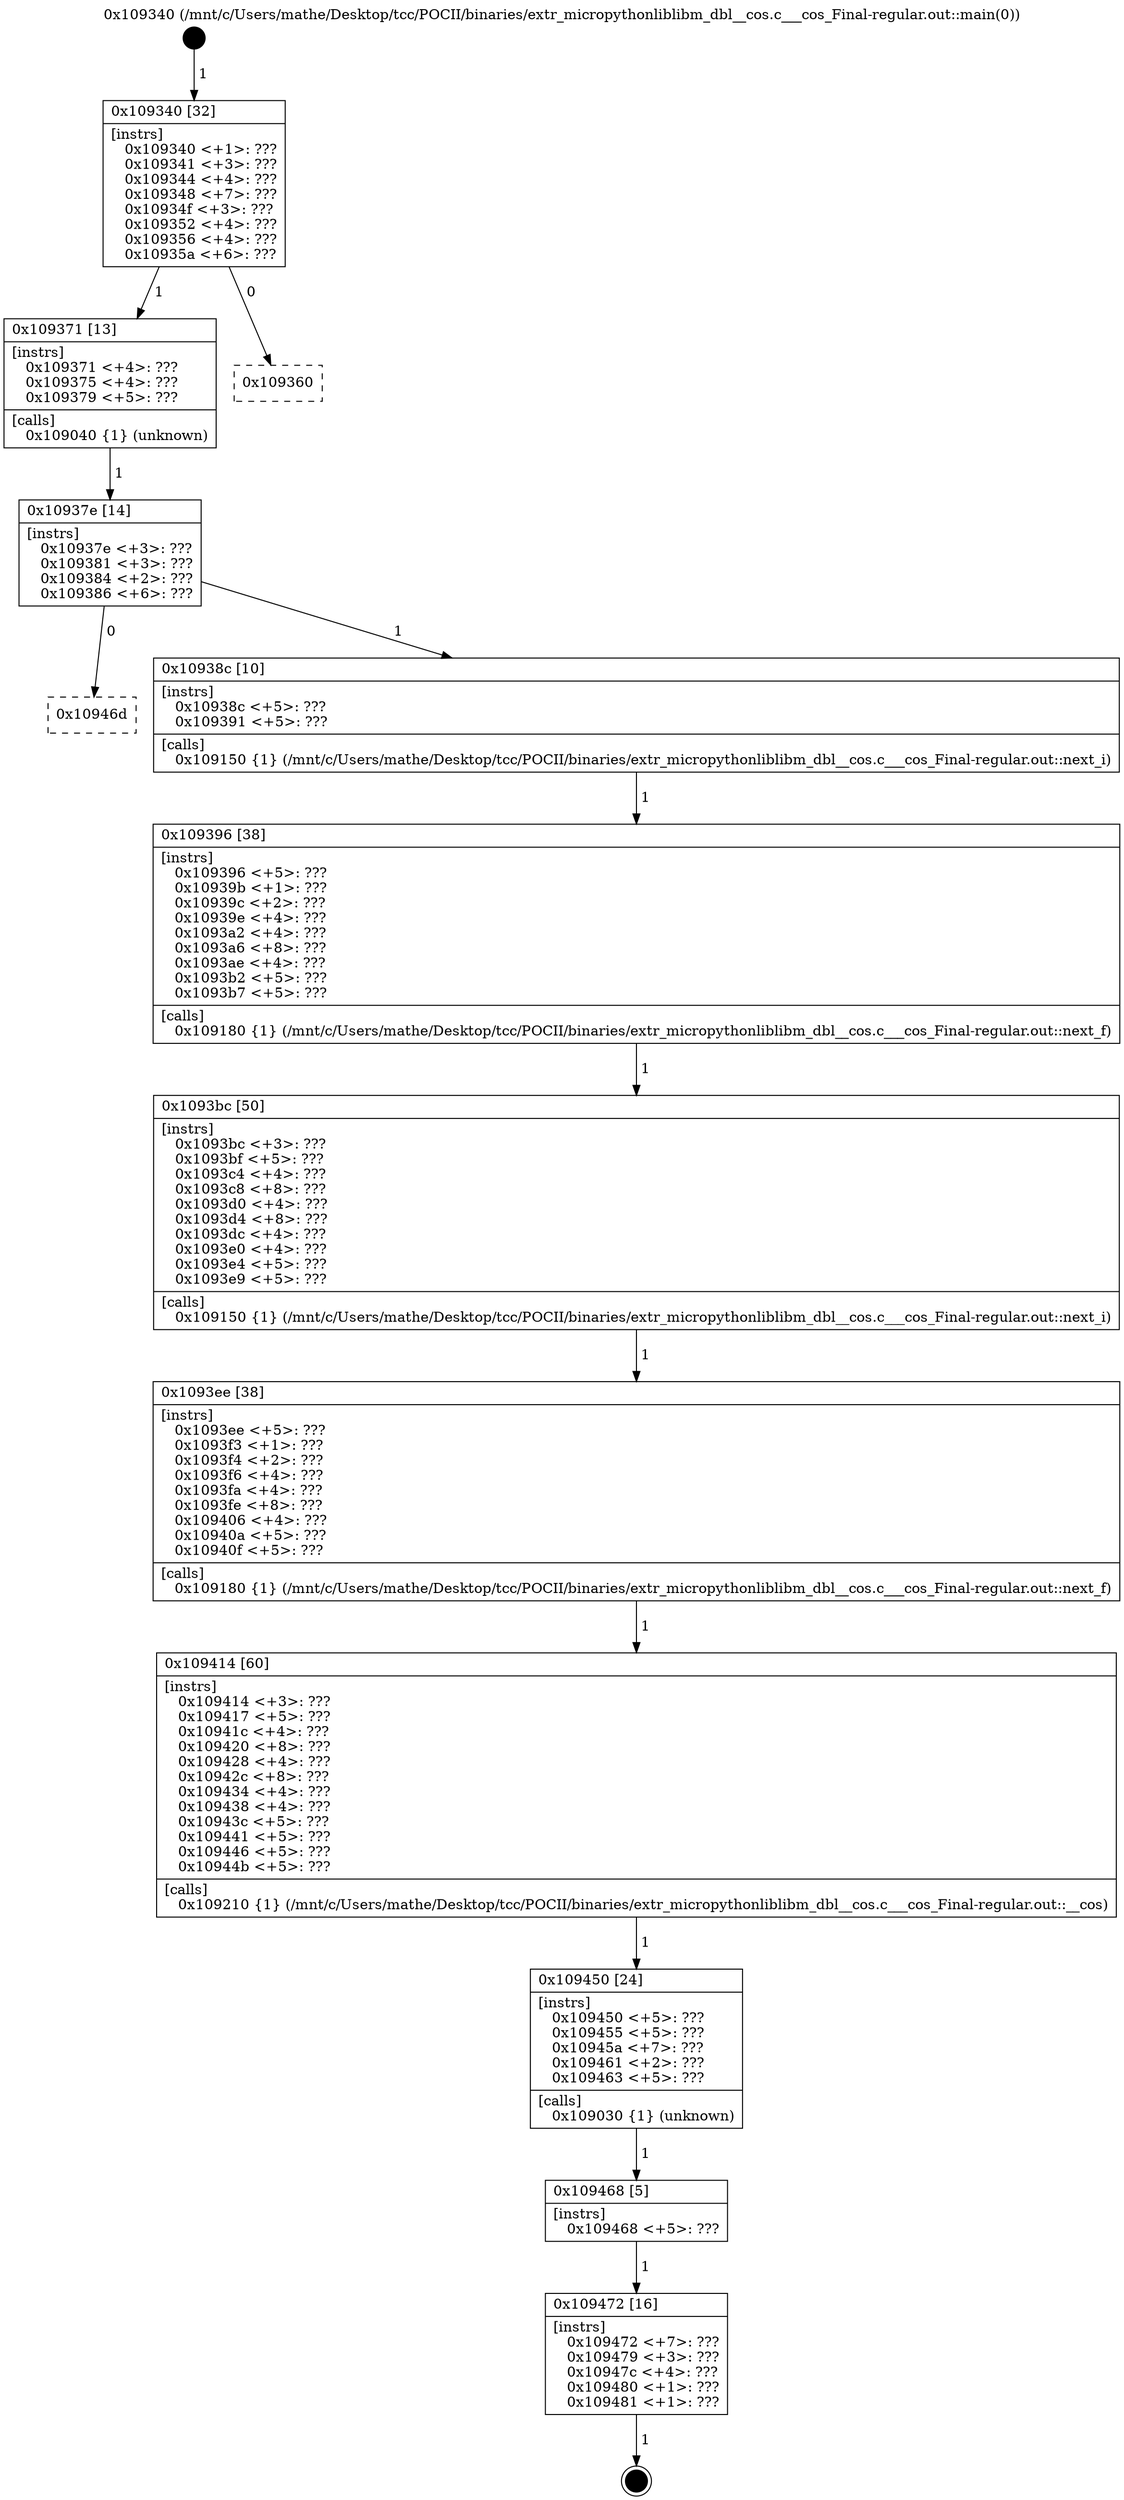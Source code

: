 digraph "0x109340" {
  label = "0x109340 (/mnt/c/Users/mathe/Desktop/tcc/POCII/binaries/extr_micropythonliblibm_dbl__cos.c___cos_Final-regular.out::main(0))"
  labelloc = "t"
  node[shape=record]

  Entry [label="",width=0.3,height=0.3,shape=circle,fillcolor=black,style=filled]
  "0x109340" [label="{
     0x109340 [32]\l
     | [instrs]\l
     &nbsp;&nbsp;0x109340 \<+1\>: ???\l
     &nbsp;&nbsp;0x109341 \<+3\>: ???\l
     &nbsp;&nbsp;0x109344 \<+4\>: ???\l
     &nbsp;&nbsp;0x109348 \<+7\>: ???\l
     &nbsp;&nbsp;0x10934f \<+3\>: ???\l
     &nbsp;&nbsp;0x109352 \<+4\>: ???\l
     &nbsp;&nbsp;0x109356 \<+4\>: ???\l
     &nbsp;&nbsp;0x10935a \<+6\>: ???\l
  }"]
  "0x109371" [label="{
     0x109371 [13]\l
     | [instrs]\l
     &nbsp;&nbsp;0x109371 \<+4\>: ???\l
     &nbsp;&nbsp;0x109375 \<+4\>: ???\l
     &nbsp;&nbsp;0x109379 \<+5\>: ???\l
     | [calls]\l
     &nbsp;&nbsp;0x109040 \{1\} (unknown)\l
  }"]
  "0x109360" [label="{
     0x109360\l
  }", style=dashed]
  "0x10937e" [label="{
     0x10937e [14]\l
     | [instrs]\l
     &nbsp;&nbsp;0x10937e \<+3\>: ???\l
     &nbsp;&nbsp;0x109381 \<+3\>: ???\l
     &nbsp;&nbsp;0x109384 \<+2\>: ???\l
     &nbsp;&nbsp;0x109386 \<+6\>: ???\l
  }"]
  "0x10946d" [label="{
     0x10946d\l
  }", style=dashed]
  "0x10938c" [label="{
     0x10938c [10]\l
     | [instrs]\l
     &nbsp;&nbsp;0x10938c \<+5\>: ???\l
     &nbsp;&nbsp;0x109391 \<+5\>: ???\l
     | [calls]\l
     &nbsp;&nbsp;0x109150 \{1\} (/mnt/c/Users/mathe/Desktop/tcc/POCII/binaries/extr_micropythonliblibm_dbl__cos.c___cos_Final-regular.out::next_i)\l
  }"]
  Exit [label="",width=0.3,height=0.3,shape=circle,fillcolor=black,style=filled,peripheries=2]
  "0x109396" [label="{
     0x109396 [38]\l
     | [instrs]\l
     &nbsp;&nbsp;0x109396 \<+5\>: ???\l
     &nbsp;&nbsp;0x10939b \<+1\>: ???\l
     &nbsp;&nbsp;0x10939c \<+2\>: ???\l
     &nbsp;&nbsp;0x10939e \<+4\>: ???\l
     &nbsp;&nbsp;0x1093a2 \<+4\>: ???\l
     &nbsp;&nbsp;0x1093a6 \<+8\>: ???\l
     &nbsp;&nbsp;0x1093ae \<+4\>: ???\l
     &nbsp;&nbsp;0x1093b2 \<+5\>: ???\l
     &nbsp;&nbsp;0x1093b7 \<+5\>: ???\l
     | [calls]\l
     &nbsp;&nbsp;0x109180 \{1\} (/mnt/c/Users/mathe/Desktop/tcc/POCII/binaries/extr_micropythonliblibm_dbl__cos.c___cos_Final-regular.out::next_f)\l
  }"]
  "0x1093bc" [label="{
     0x1093bc [50]\l
     | [instrs]\l
     &nbsp;&nbsp;0x1093bc \<+3\>: ???\l
     &nbsp;&nbsp;0x1093bf \<+5\>: ???\l
     &nbsp;&nbsp;0x1093c4 \<+4\>: ???\l
     &nbsp;&nbsp;0x1093c8 \<+8\>: ???\l
     &nbsp;&nbsp;0x1093d0 \<+4\>: ???\l
     &nbsp;&nbsp;0x1093d4 \<+8\>: ???\l
     &nbsp;&nbsp;0x1093dc \<+4\>: ???\l
     &nbsp;&nbsp;0x1093e0 \<+4\>: ???\l
     &nbsp;&nbsp;0x1093e4 \<+5\>: ???\l
     &nbsp;&nbsp;0x1093e9 \<+5\>: ???\l
     | [calls]\l
     &nbsp;&nbsp;0x109150 \{1\} (/mnt/c/Users/mathe/Desktop/tcc/POCII/binaries/extr_micropythonliblibm_dbl__cos.c___cos_Final-regular.out::next_i)\l
  }"]
  "0x1093ee" [label="{
     0x1093ee [38]\l
     | [instrs]\l
     &nbsp;&nbsp;0x1093ee \<+5\>: ???\l
     &nbsp;&nbsp;0x1093f3 \<+1\>: ???\l
     &nbsp;&nbsp;0x1093f4 \<+2\>: ???\l
     &nbsp;&nbsp;0x1093f6 \<+4\>: ???\l
     &nbsp;&nbsp;0x1093fa \<+4\>: ???\l
     &nbsp;&nbsp;0x1093fe \<+8\>: ???\l
     &nbsp;&nbsp;0x109406 \<+4\>: ???\l
     &nbsp;&nbsp;0x10940a \<+5\>: ???\l
     &nbsp;&nbsp;0x10940f \<+5\>: ???\l
     | [calls]\l
     &nbsp;&nbsp;0x109180 \{1\} (/mnt/c/Users/mathe/Desktop/tcc/POCII/binaries/extr_micropythonliblibm_dbl__cos.c___cos_Final-regular.out::next_f)\l
  }"]
  "0x109414" [label="{
     0x109414 [60]\l
     | [instrs]\l
     &nbsp;&nbsp;0x109414 \<+3\>: ???\l
     &nbsp;&nbsp;0x109417 \<+5\>: ???\l
     &nbsp;&nbsp;0x10941c \<+4\>: ???\l
     &nbsp;&nbsp;0x109420 \<+8\>: ???\l
     &nbsp;&nbsp;0x109428 \<+4\>: ???\l
     &nbsp;&nbsp;0x10942c \<+8\>: ???\l
     &nbsp;&nbsp;0x109434 \<+4\>: ???\l
     &nbsp;&nbsp;0x109438 \<+4\>: ???\l
     &nbsp;&nbsp;0x10943c \<+5\>: ???\l
     &nbsp;&nbsp;0x109441 \<+5\>: ???\l
     &nbsp;&nbsp;0x109446 \<+5\>: ???\l
     &nbsp;&nbsp;0x10944b \<+5\>: ???\l
     | [calls]\l
     &nbsp;&nbsp;0x109210 \{1\} (/mnt/c/Users/mathe/Desktop/tcc/POCII/binaries/extr_micropythonliblibm_dbl__cos.c___cos_Final-regular.out::__cos)\l
  }"]
  "0x109450" [label="{
     0x109450 [24]\l
     | [instrs]\l
     &nbsp;&nbsp;0x109450 \<+5\>: ???\l
     &nbsp;&nbsp;0x109455 \<+5\>: ???\l
     &nbsp;&nbsp;0x10945a \<+7\>: ???\l
     &nbsp;&nbsp;0x109461 \<+2\>: ???\l
     &nbsp;&nbsp;0x109463 \<+5\>: ???\l
     | [calls]\l
     &nbsp;&nbsp;0x109030 \{1\} (unknown)\l
  }"]
  "0x109468" [label="{
     0x109468 [5]\l
     | [instrs]\l
     &nbsp;&nbsp;0x109468 \<+5\>: ???\l
  }"]
  "0x109472" [label="{
     0x109472 [16]\l
     | [instrs]\l
     &nbsp;&nbsp;0x109472 \<+7\>: ???\l
     &nbsp;&nbsp;0x109479 \<+3\>: ???\l
     &nbsp;&nbsp;0x10947c \<+4\>: ???\l
     &nbsp;&nbsp;0x109480 \<+1\>: ???\l
     &nbsp;&nbsp;0x109481 \<+1\>: ???\l
  }"]
  Entry -> "0x109340" [label=" 1"]
  "0x109340" -> "0x109371" [label=" 1"]
  "0x109340" -> "0x109360" [label=" 0"]
  "0x109371" -> "0x10937e" [label=" 1"]
  "0x10937e" -> "0x10946d" [label=" 0"]
  "0x10937e" -> "0x10938c" [label=" 1"]
  "0x109472" -> Exit [label=" 1"]
  "0x10938c" -> "0x109396" [label=" 1"]
  "0x109396" -> "0x1093bc" [label=" 1"]
  "0x1093bc" -> "0x1093ee" [label=" 1"]
  "0x1093ee" -> "0x109414" [label=" 1"]
  "0x109414" -> "0x109450" [label=" 1"]
  "0x109450" -> "0x109468" [label=" 1"]
  "0x109468" -> "0x109472" [label=" 1"]
}
